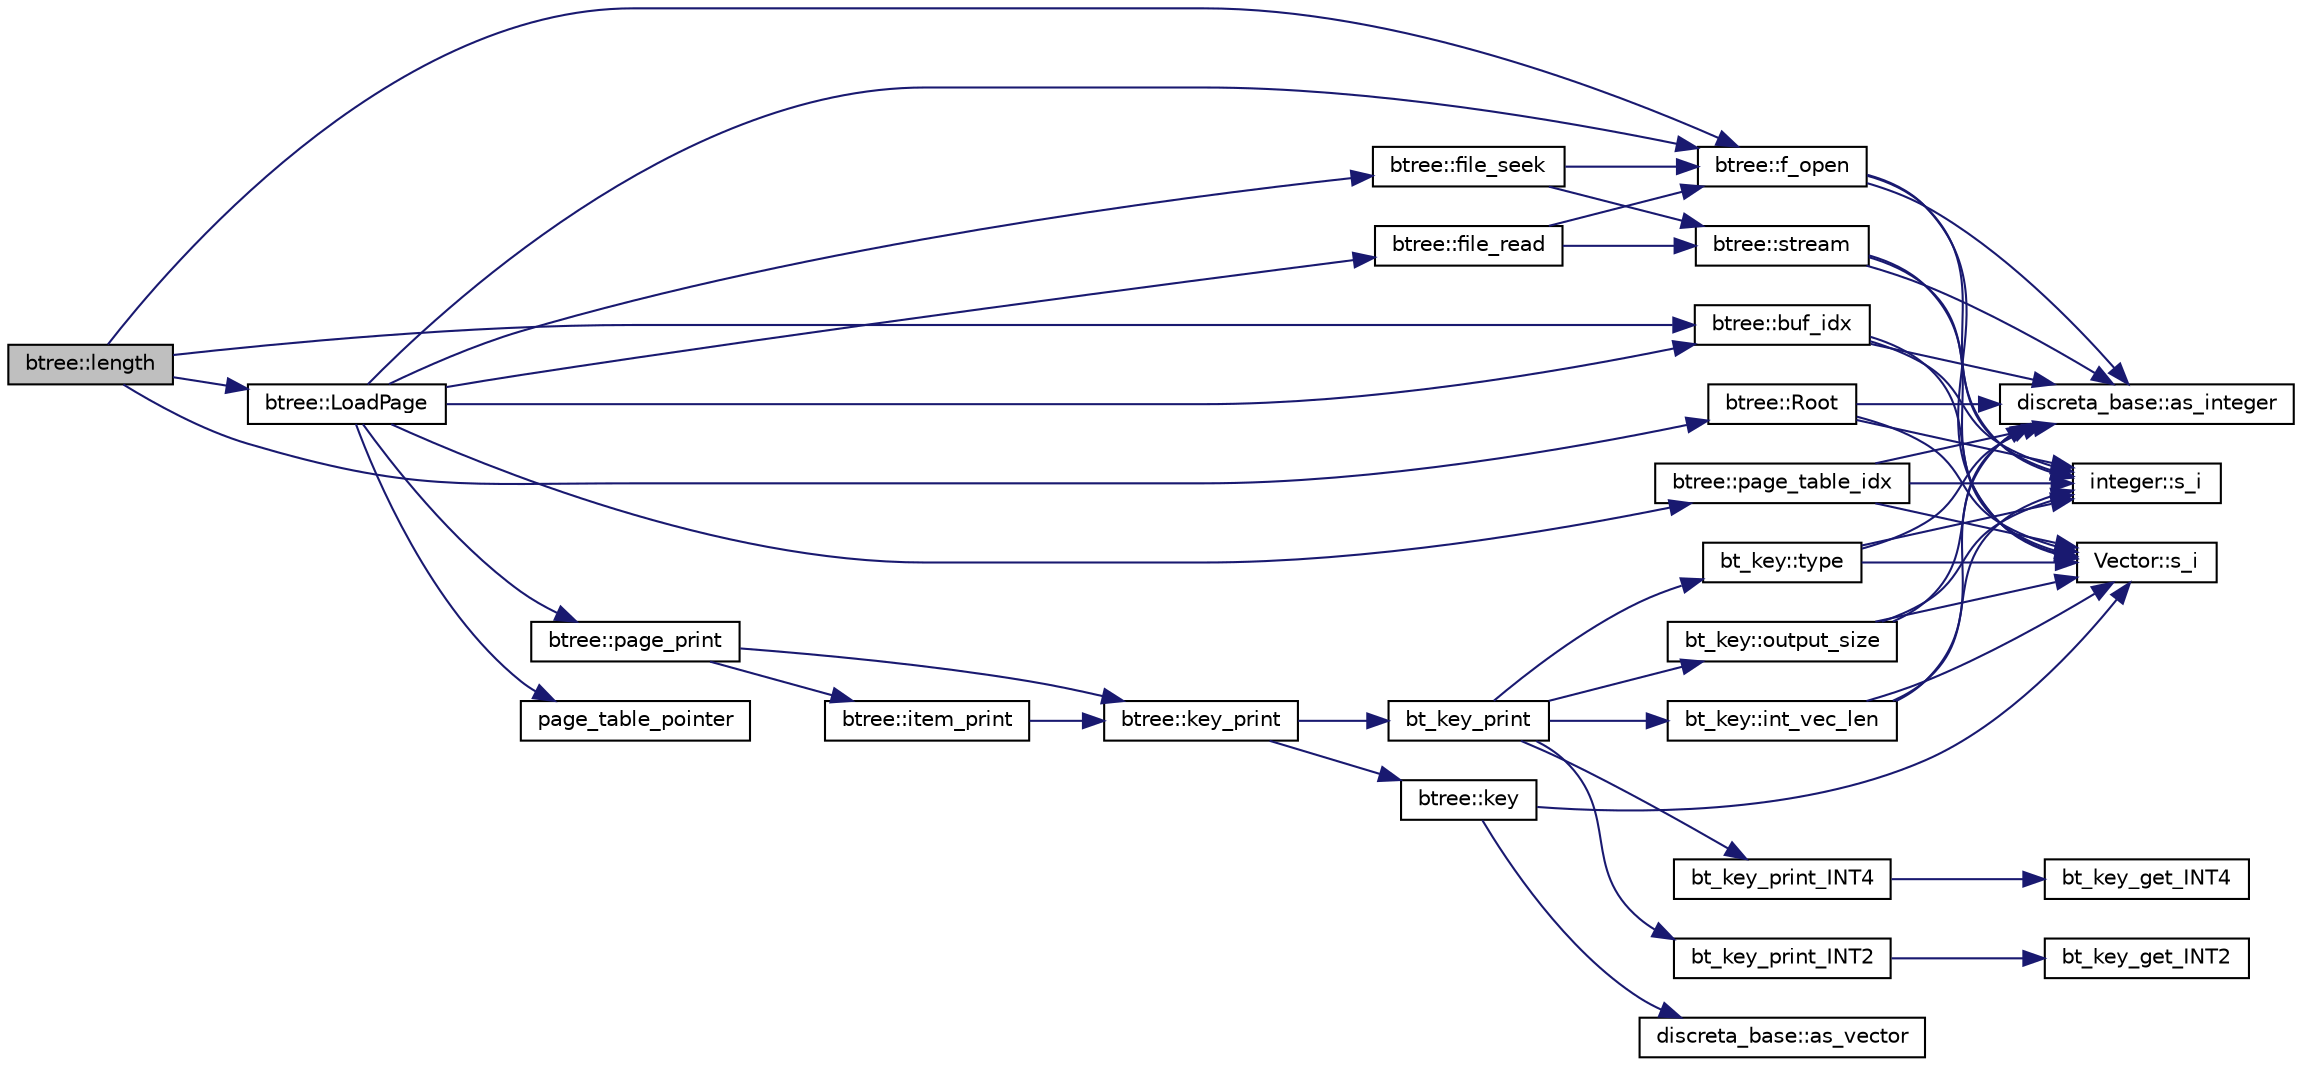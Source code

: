 digraph "btree::length"
{
  edge [fontname="Helvetica",fontsize="10",labelfontname="Helvetica",labelfontsize="10"];
  node [fontname="Helvetica",fontsize="10",shape=record];
  rankdir="LR";
  Node2762 [label="btree::length",height=0.2,width=0.4,color="black", fillcolor="grey75", style="filled", fontcolor="black"];
  Node2762 -> Node2763 [color="midnightblue",fontsize="10",style="solid",fontname="Helvetica"];
  Node2763 [label="btree::f_open",height=0.2,width=0.4,color="black", fillcolor="white", style="filled",URL="$dd/db0/classbtree.html#a192d74607f02ea8e0ad631d6e6fd6704"];
  Node2763 -> Node2764 [color="midnightblue",fontsize="10",style="solid",fontname="Helvetica"];
  Node2764 [label="Vector::s_i",height=0.2,width=0.4,color="black", fillcolor="white", style="filled",URL="$d5/db2/class_vector.html#a1c4fe1752523df8119f70dd550244871"];
  Node2763 -> Node2765 [color="midnightblue",fontsize="10",style="solid",fontname="Helvetica"];
  Node2765 [label="discreta_base::as_integer",height=0.2,width=0.4,color="black", fillcolor="white", style="filled",URL="$d7/d71/classdiscreta__base.html#a00d7691eaf874fd283d942692fe8dd26"];
  Node2763 -> Node2766 [color="midnightblue",fontsize="10",style="solid",fontname="Helvetica"];
  Node2766 [label="integer::s_i",height=0.2,width=0.4,color="black", fillcolor="white", style="filled",URL="$d0/de5/classinteger.html#adf28e9f94d4c844adaa950deeb80b904"];
  Node2762 -> Node2767 [color="midnightblue",fontsize="10",style="solid",fontname="Helvetica"];
  Node2767 [label="btree::buf_idx",height=0.2,width=0.4,color="black", fillcolor="white", style="filled",URL="$dd/db0/classbtree.html#a6a928fc93c93d8b5a83ad1ba699b453e"];
  Node2767 -> Node2764 [color="midnightblue",fontsize="10",style="solid",fontname="Helvetica"];
  Node2767 -> Node2765 [color="midnightblue",fontsize="10",style="solid",fontname="Helvetica"];
  Node2767 -> Node2766 [color="midnightblue",fontsize="10",style="solid",fontname="Helvetica"];
  Node2762 -> Node2768 [color="midnightblue",fontsize="10",style="solid",fontname="Helvetica"];
  Node2768 [label="btree::Root",height=0.2,width=0.4,color="black", fillcolor="white", style="filled",URL="$dd/db0/classbtree.html#a2fd65be715ab94bf4a764c4f582a642b"];
  Node2768 -> Node2764 [color="midnightblue",fontsize="10",style="solid",fontname="Helvetica"];
  Node2768 -> Node2765 [color="midnightblue",fontsize="10",style="solid",fontname="Helvetica"];
  Node2768 -> Node2766 [color="midnightblue",fontsize="10",style="solid",fontname="Helvetica"];
  Node2762 -> Node2769 [color="midnightblue",fontsize="10",style="solid",fontname="Helvetica"];
  Node2769 [label="btree::LoadPage",height=0.2,width=0.4,color="black", fillcolor="white", style="filled",URL="$dd/db0/classbtree.html#a29d23b8b151b6b793aa1184ca6ccc947"];
  Node2769 -> Node2763 [color="midnightblue",fontsize="10",style="solid",fontname="Helvetica"];
  Node2769 -> Node2767 [color="midnightblue",fontsize="10",style="solid",fontname="Helvetica"];
  Node2769 -> Node2770 [color="midnightblue",fontsize="10",style="solid",fontname="Helvetica"];
  Node2770 [label="page_table_pointer",height=0.2,width=0.4,color="black", fillcolor="white", style="filled",URL="$d9/d60/discreta_8h.html#a53208086adbea2817fe45f917410d9d0"];
  Node2769 -> Node2771 [color="midnightblue",fontsize="10",style="solid",fontname="Helvetica"];
  Node2771 [label="btree::page_table_idx",height=0.2,width=0.4,color="black", fillcolor="white", style="filled",URL="$dd/db0/classbtree.html#abc6a6f309e4c61cb5a7f4c4a248d384d"];
  Node2771 -> Node2764 [color="midnightblue",fontsize="10",style="solid",fontname="Helvetica"];
  Node2771 -> Node2765 [color="midnightblue",fontsize="10",style="solid",fontname="Helvetica"];
  Node2771 -> Node2766 [color="midnightblue",fontsize="10",style="solid",fontname="Helvetica"];
  Node2769 -> Node2772 [color="midnightblue",fontsize="10",style="solid",fontname="Helvetica"];
  Node2772 [label="btree::file_seek",height=0.2,width=0.4,color="black", fillcolor="white", style="filled",URL="$dd/db0/classbtree.html#a829c985973c7c164fda2d81398e13504"];
  Node2772 -> Node2763 [color="midnightblue",fontsize="10",style="solid",fontname="Helvetica"];
  Node2772 -> Node2773 [color="midnightblue",fontsize="10",style="solid",fontname="Helvetica"];
  Node2773 [label="btree::stream",height=0.2,width=0.4,color="black", fillcolor="white", style="filled",URL="$dd/db0/classbtree.html#af99e68df8c3674b7d77ed80a8bbcffac"];
  Node2773 -> Node2764 [color="midnightblue",fontsize="10",style="solid",fontname="Helvetica"];
  Node2773 -> Node2765 [color="midnightblue",fontsize="10",style="solid",fontname="Helvetica"];
  Node2773 -> Node2766 [color="midnightblue",fontsize="10",style="solid",fontname="Helvetica"];
  Node2769 -> Node2774 [color="midnightblue",fontsize="10",style="solid",fontname="Helvetica"];
  Node2774 [label="btree::file_read",height=0.2,width=0.4,color="black", fillcolor="white", style="filled",URL="$dd/db0/classbtree.html#ab0b9bbc01c3d3836048934e90aec5f6c"];
  Node2774 -> Node2763 [color="midnightblue",fontsize="10",style="solid",fontname="Helvetica"];
  Node2774 -> Node2773 [color="midnightblue",fontsize="10",style="solid",fontname="Helvetica"];
  Node2769 -> Node2775 [color="midnightblue",fontsize="10",style="solid",fontname="Helvetica"];
  Node2775 [label="btree::page_print",height=0.2,width=0.4,color="black", fillcolor="white", style="filled",URL="$dd/db0/classbtree.html#ae6ffbcdff58a0c738d1a0e27a963da5d"];
  Node2775 -> Node2776 [color="midnightblue",fontsize="10",style="solid",fontname="Helvetica"];
  Node2776 [label="btree::item_print",height=0.2,width=0.4,color="black", fillcolor="white", style="filled",URL="$dd/db0/classbtree.html#aca05a17e852f911cf7b1a971e7e7ad08"];
  Node2776 -> Node2777 [color="midnightblue",fontsize="10",style="solid",fontname="Helvetica"];
  Node2777 [label="btree::key_print",height=0.2,width=0.4,color="black", fillcolor="white", style="filled",URL="$dd/db0/classbtree.html#a4d527d5afa4891a2fa69fc1a07c48627"];
  Node2777 -> Node2778 [color="midnightblue",fontsize="10",style="solid",fontname="Helvetica"];
  Node2778 [label="bt_key_print",height=0.2,width=0.4,color="black", fillcolor="white", style="filled",URL="$d0/db3/bt__key_8_c.html#a14b2a3662044cca4e54d45f271c947aa"];
  Node2778 -> Node2779 [color="midnightblue",fontsize="10",style="solid",fontname="Helvetica"];
  Node2779 [label="bt_key::type",height=0.2,width=0.4,color="black", fillcolor="white", style="filled",URL="$d1/de5/classbt__key.html#ae788a415a20f75fe7160408a055bb33f"];
  Node2779 -> Node2764 [color="midnightblue",fontsize="10",style="solid",fontname="Helvetica"];
  Node2779 -> Node2765 [color="midnightblue",fontsize="10",style="solid",fontname="Helvetica"];
  Node2779 -> Node2766 [color="midnightblue",fontsize="10",style="solid",fontname="Helvetica"];
  Node2778 -> Node2780 [color="midnightblue",fontsize="10",style="solid",fontname="Helvetica"];
  Node2780 [label="bt_key::output_size",height=0.2,width=0.4,color="black", fillcolor="white", style="filled",URL="$d1/de5/classbt__key.html#acb48f95d030f62c56051d0cd6e013394"];
  Node2780 -> Node2764 [color="midnightblue",fontsize="10",style="solid",fontname="Helvetica"];
  Node2780 -> Node2765 [color="midnightblue",fontsize="10",style="solid",fontname="Helvetica"];
  Node2780 -> Node2766 [color="midnightblue",fontsize="10",style="solid",fontname="Helvetica"];
  Node2778 -> Node2781 [color="midnightblue",fontsize="10",style="solid",fontname="Helvetica"];
  Node2781 [label="bt_key_print_INT4",height=0.2,width=0.4,color="black", fillcolor="white", style="filled",URL="$d0/db3/bt__key_8_c.html#ad752d162f10144228c321f41fb5b8bdd"];
  Node2781 -> Node2782 [color="midnightblue",fontsize="10",style="solid",fontname="Helvetica"];
  Node2782 [label="bt_key_get_INT4",height=0.2,width=0.4,color="black", fillcolor="white", style="filled",URL="$d0/db3/bt__key_8_c.html#ae2728a8a265629876b486504625977fa"];
  Node2778 -> Node2783 [color="midnightblue",fontsize="10",style="solid",fontname="Helvetica"];
  Node2783 [label="bt_key_print_INT2",height=0.2,width=0.4,color="black", fillcolor="white", style="filled",URL="$d0/db3/bt__key_8_c.html#a557e01620ef554044797f4e097ba0924"];
  Node2783 -> Node2784 [color="midnightblue",fontsize="10",style="solid",fontname="Helvetica"];
  Node2784 [label="bt_key_get_INT2",height=0.2,width=0.4,color="black", fillcolor="white", style="filled",URL="$d0/db3/bt__key_8_c.html#a6a73c042fa4b7f530a244c4fc6c9e8f2"];
  Node2778 -> Node2785 [color="midnightblue",fontsize="10",style="solid",fontname="Helvetica"];
  Node2785 [label="bt_key::int_vec_len",height=0.2,width=0.4,color="black", fillcolor="white", style="filled",URL="$d1/de5/classbt__key.html#ac8e43906f79bacf330fa1726925b7e37"];
  Node2785 -> Node2764 [color="midnightblue",fontsize="10",style="solid",fontname="Helvetica"];
  Node2785 -> Node2765 [color="midnightblue",fontsize="10",style="solid",fontname="Helvetica"];
  Node2785 -> Node2766 [color="midnightblue",fontsize="10",style="solid",fontname="Helvetica"];
  Node2777 -> Node2786 [color="midnightblue",fontsize="10",style="solid",fontname="Helvetica"];
  Node2786 [label="btree::key",height=0.2,width=0.4,color="black", fillcolor="white", style="filled",URL="$dd/db0/classbtree.html#abc561b2c60acc5a699637b7eb2549503"];
  Node2786 -> Node2764 [color="midnightblue",fontsize="10",style="solid",fontname="Helvetica"];
  Node2786 -> Node2787 [color="midnightblue",fontsize="10",style="solid",fontname="Helvetica"];
  Node2787 [label="discreta_base::as_vector",height=0.2,width=0.4,color="black", fillcolor="white", style="filled",URL="$d7/d71/classdiscreta__base.html#a7bdd6cae39c380b128ee9e17e42cf020"];
  Node2775 -> Node2777 [color="midnightblue",fontsize="10",style="solid",fontname="Helvetica"];
}

